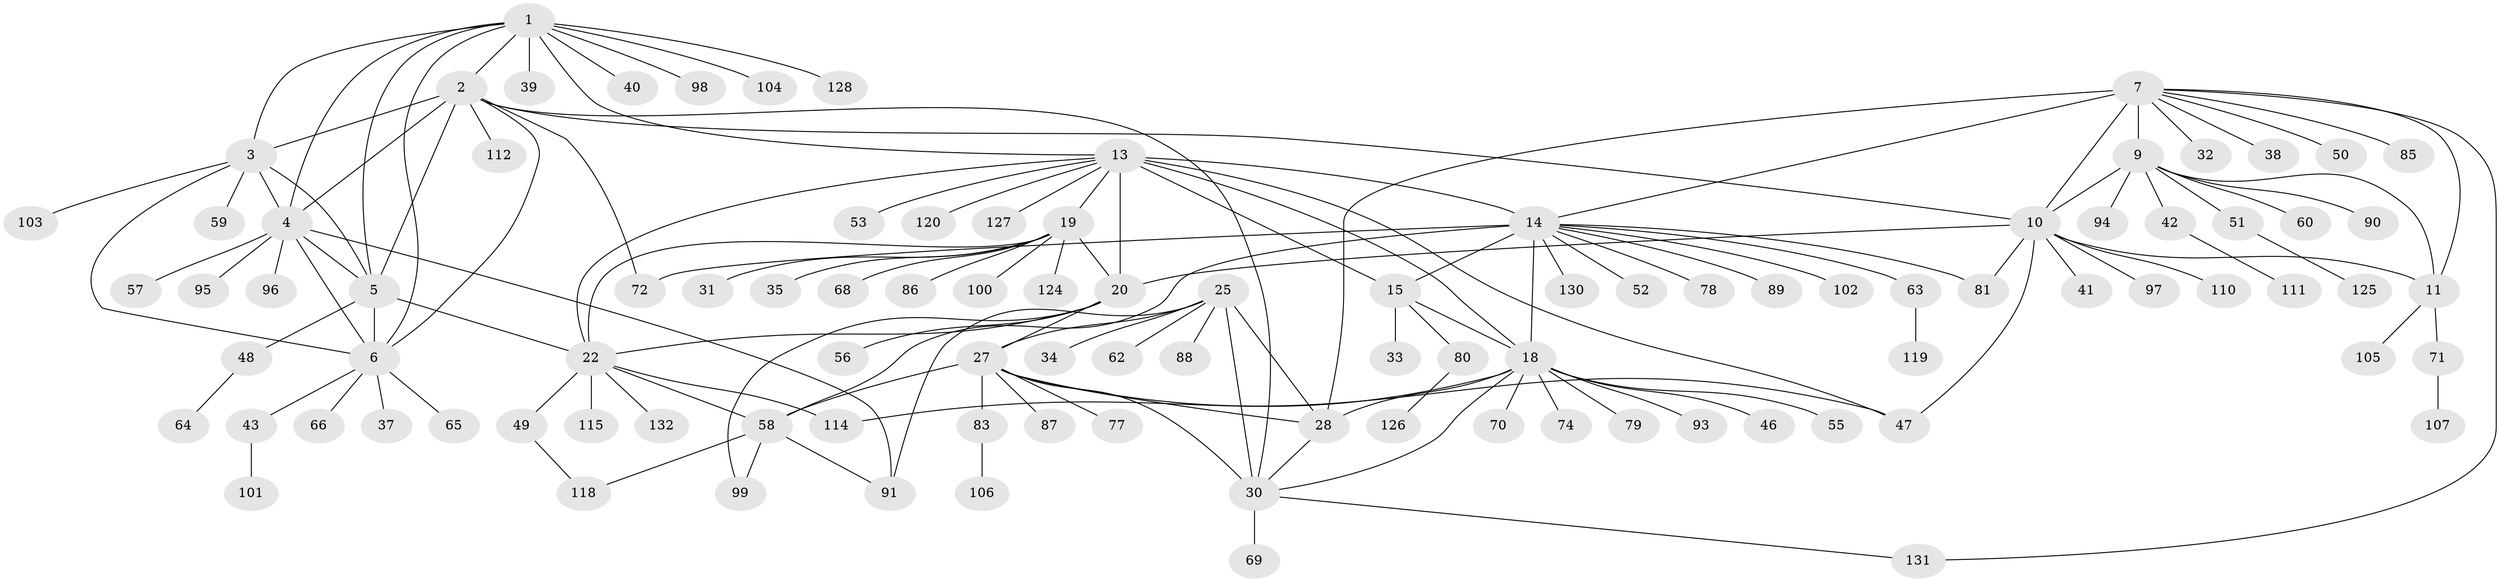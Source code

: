 // Generated by graph-tools (version 1.1) at 2025/24/03/03/25 07:24:16]
// undirected, 102 vertices, 142 edges
graph export_dot {
graph [start="1"]
  node [color=gray90,style=filled];
  1 [super="+113"];
  2 [super="+129"];
  3 [super="+36"];
  4 [super="+116"];
  5;
  6 [super="+45"];
  7 [super="+8"];
  9 [super="+12"];
  10 [super="+44"];
  11 [super="+84"];
  13 [super="+23"];
  14 [super="+16"];
  15 [super="+17"];
  18 [super="+73"];
  19 [super="+24"];
  20 [super="+21"];
  22 [super="+82"];
  25 [super="+26"];
  27 [super="+29"];
  28 [super="+61"];
  30 [super="+122"];
  31;
  32;
  33;
  34;
  35;
  37;
  38;
  39;
  40;
  41 [super="+67"];
  42 [super="+54"];
  43;
  46;
  47 [super="+108"];
  48;
  49;
  50;
  51 [super="+76"];
  52;
  53;
  55;
  56;
  57;
  58 [super="+75"];
  59;
  60;
  62;
  63;
  64;
  65;
  66;
  68;
  69;
  70 [super="+109"];
  71;
  72 [super="+117"];
  74;
  77;
  78;
  79;
  80 [super="+92"];
  81;
  83;
  85;
  86;
  87;
  88;
  89;
  90;
  91 [super="+121"];
  93 [super="+123"];
  94;
  95;
  96;
  97;
  98;
  99;
  100;
  101;
  102;
  103;
  104;
  105;
  106;
  107;
  110;
  111;
  112;
  114;
  115;
  118;
  119;
  120;
  124;
  125;
  126;
  127;
  128;
  130;
  131;
  132;
  1 -- 2;
  1 -- 3;
  1 -- 4;
  1 -- 5;
  1 -- 6;
  1 -- 13;
  1 -- 39;
  1 -- 40;
  1 -- 98;
  1 -- 104;
  1 -- 128;
  2 -- 3;
  2 -- 4;
  2 -- 5;
  2 -- 6;
  2 -- 10;
  2 -- 30;
  2 -- 112;
  2 -- 72;
  3 -- 4;
  3 -- 5;
  3 -- 6;
  3 -- 59;
  3 -- 103;
  4 -- 5;
  4 -- 6;
  4 -- 57;
  4 -- 95;
  4 -- 96;
  4 -- 91;
  5 -- 6;
  5 -- 22;
  5 -- 48;
  6 -- 37;
  6 -- 43;
  6 -- 65;
  6 -- 66;
  7 -- 9 [weight=4];
  7 -- 10 [weight=2];
  7 -- 11 [weight=2];
  7 -- 14;
  7 -- 32;
  7 -- 38;
  7 -- 85;
  7 -- 131;
  7 -- 50;
  7 -- 28;
  9 -- 10 [weight=2];
  9 -- 11 [weight=2];
  9 -- 90;
  9 -- 42;
  9 -- 51;
  9 -- 60;
  9 -- 94;
  10 -- 11;
  10 -- 20;
  10 -- 41;
  10 -- 47;
  10 -- 81;
  10 -- 110;
  10 -- 97;
  11 -- 71;
  11 -- 105;
  13 -- 14 [weight=2];
  13 -- 15 [weight=2];
  13 -- 18;
  13 -- 47;
  13 -- 127;
  13 -- 19 [weight=2];
  13 -- 20 [weight=2];
  13 -- 22;
  13 -- 53;
  13 -- 120;
  14 -- 15 [weight=4];
  14 -- 18 [weight=2];
  14 -- 52;
  14 -- 78;
  14 -- 89;
  14 -- 130;
  14 -- 102;
  14 -- 72;
  14 -- 81;
  14 -- 58;
  14 -- 63;
  15 -- 18 [weight=2];
  15 -- 33;
  15 -- 80;
  18 -- 30;
  18 -- 46;
  18 -- 55;
  18 -- 70;
  18 -- 74;
  18 -- 79;
  18 -- 93;
  18 -- 114;
  18 -- 28;
  19 -- 20 [weight=4];
  19 -- 22 [weight=2];
  19 -- 124;
  19 -- 35;
  19 -- 100;
  19 -- 68;
  19 -- 86;
  19 -- 31;
  20 -- 22 [weight=2];
  20 -- 99;
  20 -- 56;
  20 -- 27;
  22 -- 49;
  22 -- 58;
  22 -- 115;
  22 -- 132;
  22 -- 114;
  25 -- 27 [weight=4];
  25 -- 28 [weight=2];
  25 -- 30 [weight=2];
  25 -- 34;
  25 -- 88;
  25 -- 91;
  25 -- 62;
  27 -- 28 [weight=2];
  27 -- 30 [weight=2];
  27 -- 77;
  27 -- 83;
  27 -- 87;
  27 -- 47;
  27 -- 58;
  28 -- 30;
  30 -- 69;
  30 -- 131;
  42 -- 111;
  43 -- 101;
  48 -- 64;
  49 -- 118;
  51 -- 125;
  58 -- 91;
  58 -- 99;
  58 -- 118;
  63 -- 119;
  71 -- 107;
  80 -- 126;
  83 -- 106;
}
